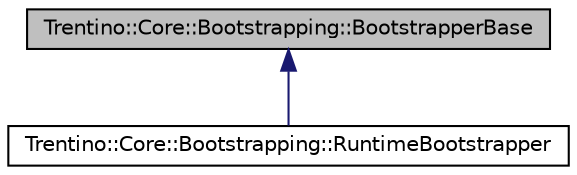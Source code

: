 digraph G
{
  edge [fontname="Helvetica",fontsize="10",labelfontname="Helvetica",labelfontsize="10"];
  node [fontname="Helvetica",fontsize="10",shape=record];
  Node1 [label="Trentino::Core::Bootstrapping::BootstrapperBase",height=0.2,width=0.4,color="black", fillcolor="grey75", style="filled" fontcolor="black"];
  Node1 -> Node2 [dir="back",color="midnightblue",fontsize="10",style="solid",fontname="Helvetica"];
  Node2 [label="Trentino::Core::Bootstrapping::RuntimeBootstrapper",height=0.2,width=0.4,color="black", fillcolor="white", style="filled",URL="$class_trentino_1_1_core_1_1_bootstrapping_1_1_runtime_bootstrapper.html",tooltip="Central class to achieve runtime bootstrapping to start/initialize and deinitialize/shutdown correspo..."];
}
